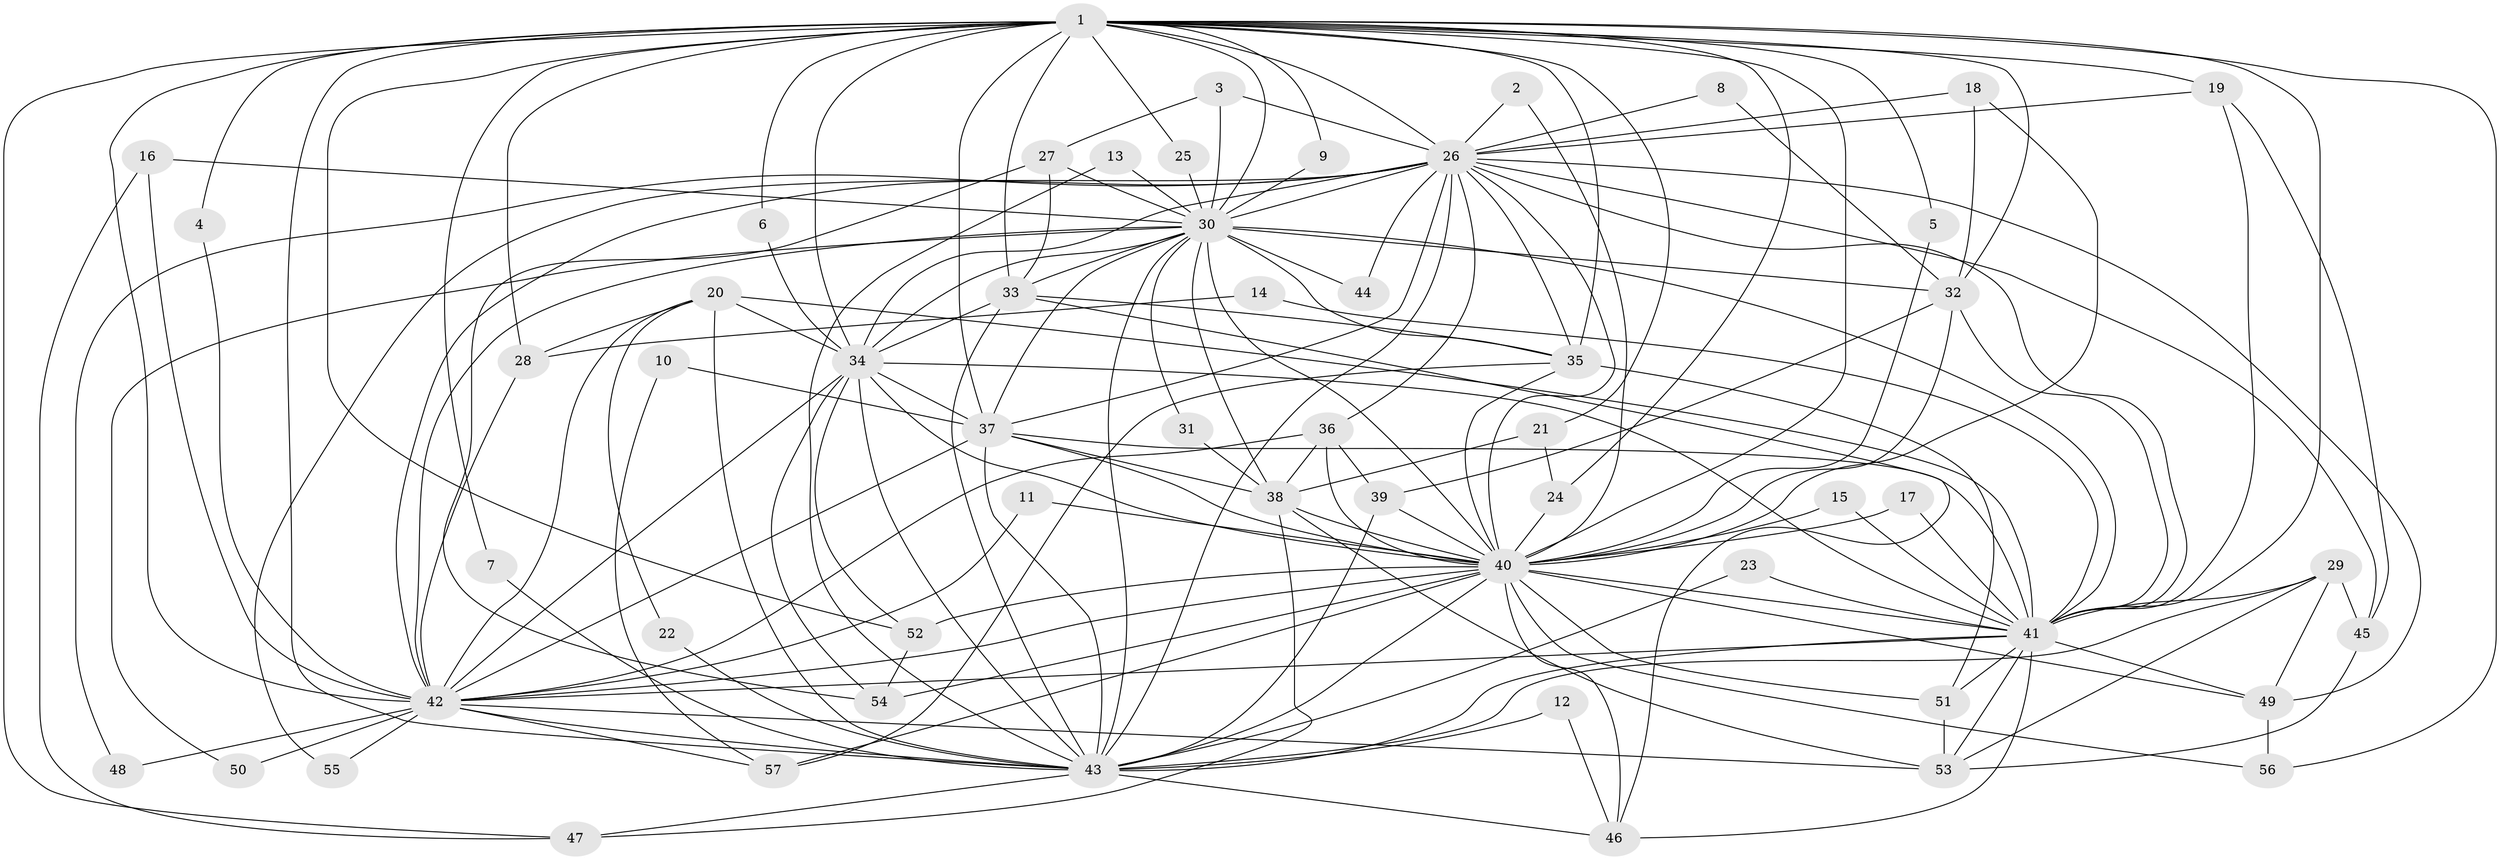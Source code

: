 // original degree distribution, {16: 0.008849557522123894, 22: 0.02654867256637168, 21: 0.017699115044247787, 14: 0.017699115044247787, 34: 0.008849557522123894, 23: 0.008849557522123894, 4: 0.11504424778761062, 3: 0.19469026548672566, 8: 0.017699115044247787, 5: 0.05309734513274336, 2: 0.5132743362831859, 6: 0.008849557522123894, 7: 0.008849557522123894}
// Generated by graph-tools (version 1.1) at 2025/25/03/09/25 03:25:38]
// undirected, 57 vertices, 168 edges
graph export_dot {
graph [start="1"]
  node [color=gray90,style=filled];
  1;
  2;
  3;
  4;
  5;
  6;
  7;
  8;
  9;
  10;
  11;
  12;
  13;
  14;
  15;
  16;
  17;
  18;
  19;
  20;
  21;
  22;
  23;
  24;
  25;
  26;
  27;
  28;
  29;
  30;
  31;
  32;
  33;
  34;
  35;
  36;
  37;
  38;
  39;
  40;
  41;
  42;
  43;
  44;
  45;
  46;
  47;
  48;
  49;
  50;
  51;
  52;
  53;
  54;
  55;
  56;
  57;
  1 -- 4 [weight=1.0];
  1 -- 5 [weight=1.0];
  1 -- 6 [weight=1.0];
  1 -- 7 [weight=1.0];
  1 -- 9 [weight=1.0];
  1 -- 19 [weight=1.0];
  1 -- 21 [weight=1.0];
  1 -- 24 [weight=1.0];
  1 -- 25 [weight=1.0];
  1 -- 26 [weight=2.0];
  1 -- 28 [weight=1.0];
  1 -- 30 [weight=2.0];
  1 -- 32 [weight=1.0];
  1 -- 33 [weight=2.0];
  1 -- 34 [weight=3.0];
  1 -- 35 [weight=1.0];
  1 -- 37 [weight=3.0];
  1 -- 40 [weight=3.0];
  1 -- 41 [weight=2.0];
  1 -- 42 [weight=2.0];
  1 -- 43 [weight=2.0];
  1 -- 47 [weight=1.0];
  1 -- 52 [weight=1.0];
  1 -- 56 [weight=1.0];
  2 -- 26 [weight=1.0];
  2 -- 40 [weight=1.0];
  3 -- 26 [weight=1.0];
  3 -- 27 [weight=1.0];
  3 -- 30 [weight=1.0];
  4 -- 42 [weight=1.0];
  5 -- 40 [weight=1.0];
  6 -- 34 [weight=1.0];
  7 -- 43 [weight=1.0];
  8 -- 26 [weight=1.0];
  8 -- 32 [weight=1.0];
  9 -- 30 [weight=2.0];
  10 -- 37 [weight=1.0];
  10 -- 57 [weight=1.0];
  11 -- 40 [weight=1.0];
  11 -- 42 [weight=1.0];
  12 -- 43 [weight=1.0];
  12 -- 46 [weight=1.0];
  13 -- 30 [weight=1.0];
  13 -- 43 [weight=1.0];
  14 -- 28 [weight=1.0];
  14 -- 41 [weight=1.0];
  15 -- 40 [weight=2.0];
  15 -- 41 [weight=1.0];
  16 -- 30 [weight=1.0];
  16 -- 42 [weight=1.0];
  16 -- 47 [weight=1.0];
  17 -- 40 [weight=1.0];
  17 -- 41 [weight=1.0];
  18 -- 26 [weight=2.0];
  18 -- 32 [weight=1.0];
  18 -- 40 [weight=1.0];
  19 -- 26 [weight=1.0];
  19 -- 41 [weight=1.0];
  19 -- 45 [weight=1.0];
  20 -- 22 [weight=1.0];
  20 -- 28 [weight=1.0];
  20 -- 34 [weight=1.0];
  20 -- 41 [weight=1.0];
  20 -- 42 [weight=1.0];
  20 -- 43 [weight=2.0];
  21 -- 24 [weight=1.0];
  21 -- 38 [weight=2.0];
  22 -- 43 [weight=1.0];
  23 -- 41 [weight=1.0];
  23 -- 43 [weight=1.0];
  24 -- 40 [weight=1.0];
  25 -- 30 [weight=1.0];
  26 -- 30 [weight=1.0];
  26 -- 34 [weight=1.0];
  26 -- 35 [weight=1.0];
  26 -- 36 [weight=1.0];
  26 -- 37 [weight=1.0];
  26 -- 40 [weight=1.0];
  26 -- 41 [weight=1.0];
  26 -- 42 [weight=2.0];
  26 -- 43 [weight=1.0];
  26 -- 44 [weight=1.0];
  26 -- 45 [weight=1.0];
  26 -- 48 [weight=1.0];
  26 -- 49 [weight=1.0];
  26 -- 55 [weight=1.0];
  27 -- 30 [weight=1.0];
  27 -- 33 [weight=1.0];
  27 -- 54 [weight=1.0];
  28 -- 42 [weight=1.0];
  29 -- 41 [weight=1.0];
  29 -- 43 [weight=1.0];
  29 -- 45 [weight=1.0];
  29 -- 49 [weight=1.0];
  29 -- 53 [weight=1.0];
  30 -- 31 [weight=1.0];
  30 -- 32 [weight=1.0];
  30 -- 33 [weight=1.0];
  30 -- 34 [weight=1.0];
  30 -- 35 [weight=1.0];
  30 -- 37 [weight=1.0];
  30 -- 38 [weight=1.0];
  30 -- 40 [weight=2.0];
  30 -- 41 [weight=2.0];
  30 -- 42 [weight=1.0];
  30 -- 43 [weight=1.0];
  30 -- 44 [weight=1.0];
  30 -- 50 [weight=1.0];
  31 -- 38 [weight=1.0];
  32 -- 39 [weight=1.0];
  32 -- 40 [weight=2.0];
  32 -- 41 [weight=1.0];
  33 -- 34 [weight=1.0];
  33 -- 35 [weight=1.0];
  33 -- 43 [weight=1.0];
  33 -- 46 [weight=1.0];
  34 -- 37 [weight=1.0];
  34 -- 40 [weight=2.0];
  34 -- 41 [weight=1.0];
  34 -- 42 [weight=1.0];
  34 -- 43 [weight=1.0];
  34 -- 52 [weight=1.0];
  34 -- 54 [weight=1.0];
  35 -- 40 [weight=1.0];
  35 -- 51 [weight=1.0];
  35 -- 57 [weight=1.0];
  36 -- 38 [weight=1.0];
  36 -- 39 [weight=1.0];
  36 -- 40 [weight=2.0];
  36 -- 42 [weight=1.0];
  37 -- 38 [weight=1.0];
  37 -- 40 [weight=2.0];
  37 -- 41 [weight=1.0];
  37 -- 42 [weight=1.0];
  37 -- 43 [weight=2.0];
  38 -- 40 [weight=1.0];
  38 -- 47 [weight=1.0];
  38 -- 53 [weight=1.0];
  39 -- 40 [weight=1.0];
  39 -- 43 [weight=1.0];
  40 -- 41 [weight=1.0];
  40 -- 42 [weight=1.0];
  40 -- 43 [weight=1.0];
  40 -- 46 [weight=1.0];
  40 -- 49 [weight=1.0];
  40 -- 51 [weight=1.0];
  40 -- 52 [weight=1.0];
  40 -- 54 [weight=1.0];
  40 -- 56 [weight=1.0];
  40 -- 57 [weight=1.0];
  41 -- 42 [weight=2.0];
  41 -- 43 [weight=1.0];
  41 -- 46 [weight=1.0];
  41 -- 49 [weight=1.0];
  41 -- 51 [weight=1.0];
  41 -- 53 [weight=1.0];
  42 -- 43 [weight=1.0];
  42 -- 48 [weight=1.0];
  42 -- 50 [weight=1.0];
  42 -- 53 [weight=2.0];
  42 -- 55 [weight=1.0];
  42 -- 57 [weight=1.0];
  43 -- 46 [weight=1.0];
  43 -- 47 [weight=1.0];
  45 -- 53 [weight=1.0];
  49 -- 56 [weight=1.0];
  51 -- 53 [weight=1.0];
  52 -- 54 [weight=1.0];
}
